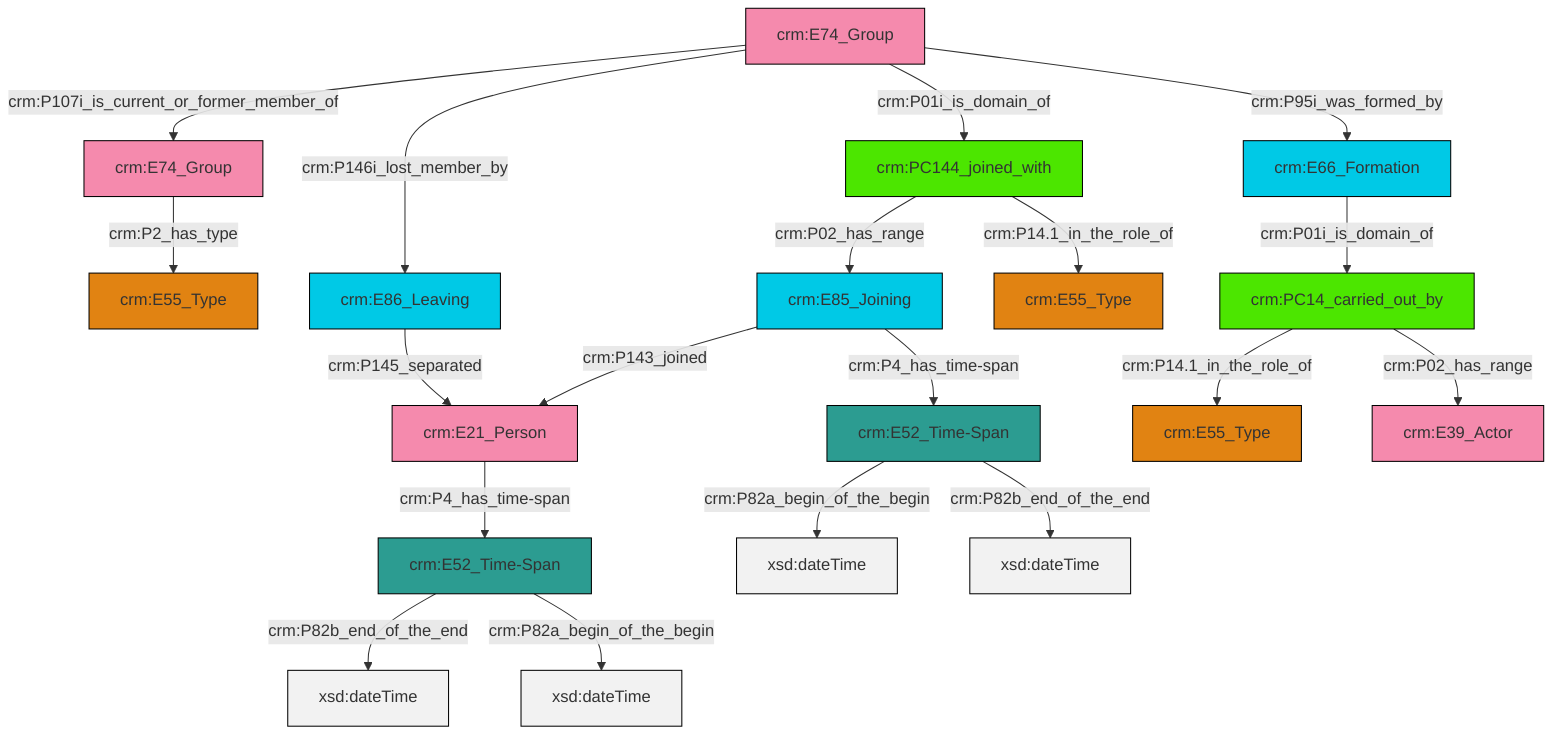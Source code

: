graph TD
classDef Literal fill:#f2f2f2,stroke:#000000;
classDef CRM_Entity fill:#FFFFFF,stroke:#000000;
classDef Temporal_Entity fill:#00C9E6, stroke:#000000;
classDef Type fill:#E18312, stroke:#000000;
classDef Time-Span fill:#2C9C91, stroke:#000000;
classDef Appellation fill:#FFEB7F, stroke:#000000;
classDef Place fill:#008836, stroke:#000000;
classDef Persistent_Item fill:#B266B2, stroke:#000000;
classDef Conceptual_Object fill:#FFD700, stroke:#000000;
classDef Physical_Thing fill:#D2B48C, stroke:#000000;
classDef Actor fill:#f58aad, stroke:#000000;
classDef PC_Classes fill:#4ce600, stroke:#000000;
classDef Multi fill:#cccccc,stroke:#000000;

0["crm:E74_Group"]:::Actor -->|crm:P107i_is_current_or_former_member_of| 1["crm:E74_Group"]:::Actor
2["crm:E85_Joining"]:::Temporal_Entity -->|crm:P143_joined| 3["crm:E21_Person"]:::Actor
3["crm:E21_Person"]:::Actor -->|crm:P4_has_time-span| 10["crm:E52_Time-Span"]:::Time-Span
12["crm:PC14_carried_out_by"]:::PC_Classes -->|crm:P14.1_in_the_role_of| 7["crm:E55_Type"]:::Type
0["crm:E74_Group"]:::Actor -->|crm:P146i_lost_member_by| 22["crm:E86_Leaving"]:::Temporal_Entity
22["crm:E86_Leaving"]:::Temporal_Entity -->|crm:P145_separated| 3["crm:E21_Person"]:::Actor
17["crm:E66_Formation"]:::Temporal_Entity -->|crm:P01i_is_domain_of| 12["crm:PC14_carried_out_by"]:::PC_Classes
12["crm:PC14_carried_out_by"]:::PC_Classes -->|crm:P02_has_range| 24["crm:E39_Actor"]:::Actor
10["crm:E52_Time-Span"]:::Time-Span -->|crm:P82b_end_of_the_end| 26[xsd:dateTime]:::Literal
27["crm:E52_Time-Span"]:::Time-Span -->|crm:P82a_begin_of_the_begin| 28[xsd:dateTime]:::Literal
0["crm:E74_Group"]:::Actor -->|crm:P01i_is_domain_of| 13["crm:PC144_joined_with"]:::PC_Classes
1["crm:E74_Group"]:::Actor -->|crm:P2_has_type| 15["crm:E55_Type"]:::Type
2["crm:E85_Joining"]:::Temporal_Entity -->|crm:P4_has_time-span| 27["crm:E52_Time-Span"]:::Time-Span
0["crm:E74_Group"]:::Actor -->|crm:P95i_was_formed_by| 17["crm:E66_Formation"]:::Temporal_Entity
10["crm:E52_Time-Span"]:::Time-Span -->|crm:P82a_begin_of_the_begin| 31[xsd:dateTime]:::Literal
27["crm:E52_Time-Span"]:::Time-Span -->|crm:P82b_end_of_the_end| 32[xsd:dateTime]:::Literal
13["crm:PC144_joined_with"]:::PC_Classes -->|crm:P02_has_range| 2["crm:E85_Joining"]:::Temporal_Entity
13["crm:PC144_joined_with"]:::PC_Classes -->|crm:P14.1_in_the_role_of| 4["crm:E55_Type"]:::Type